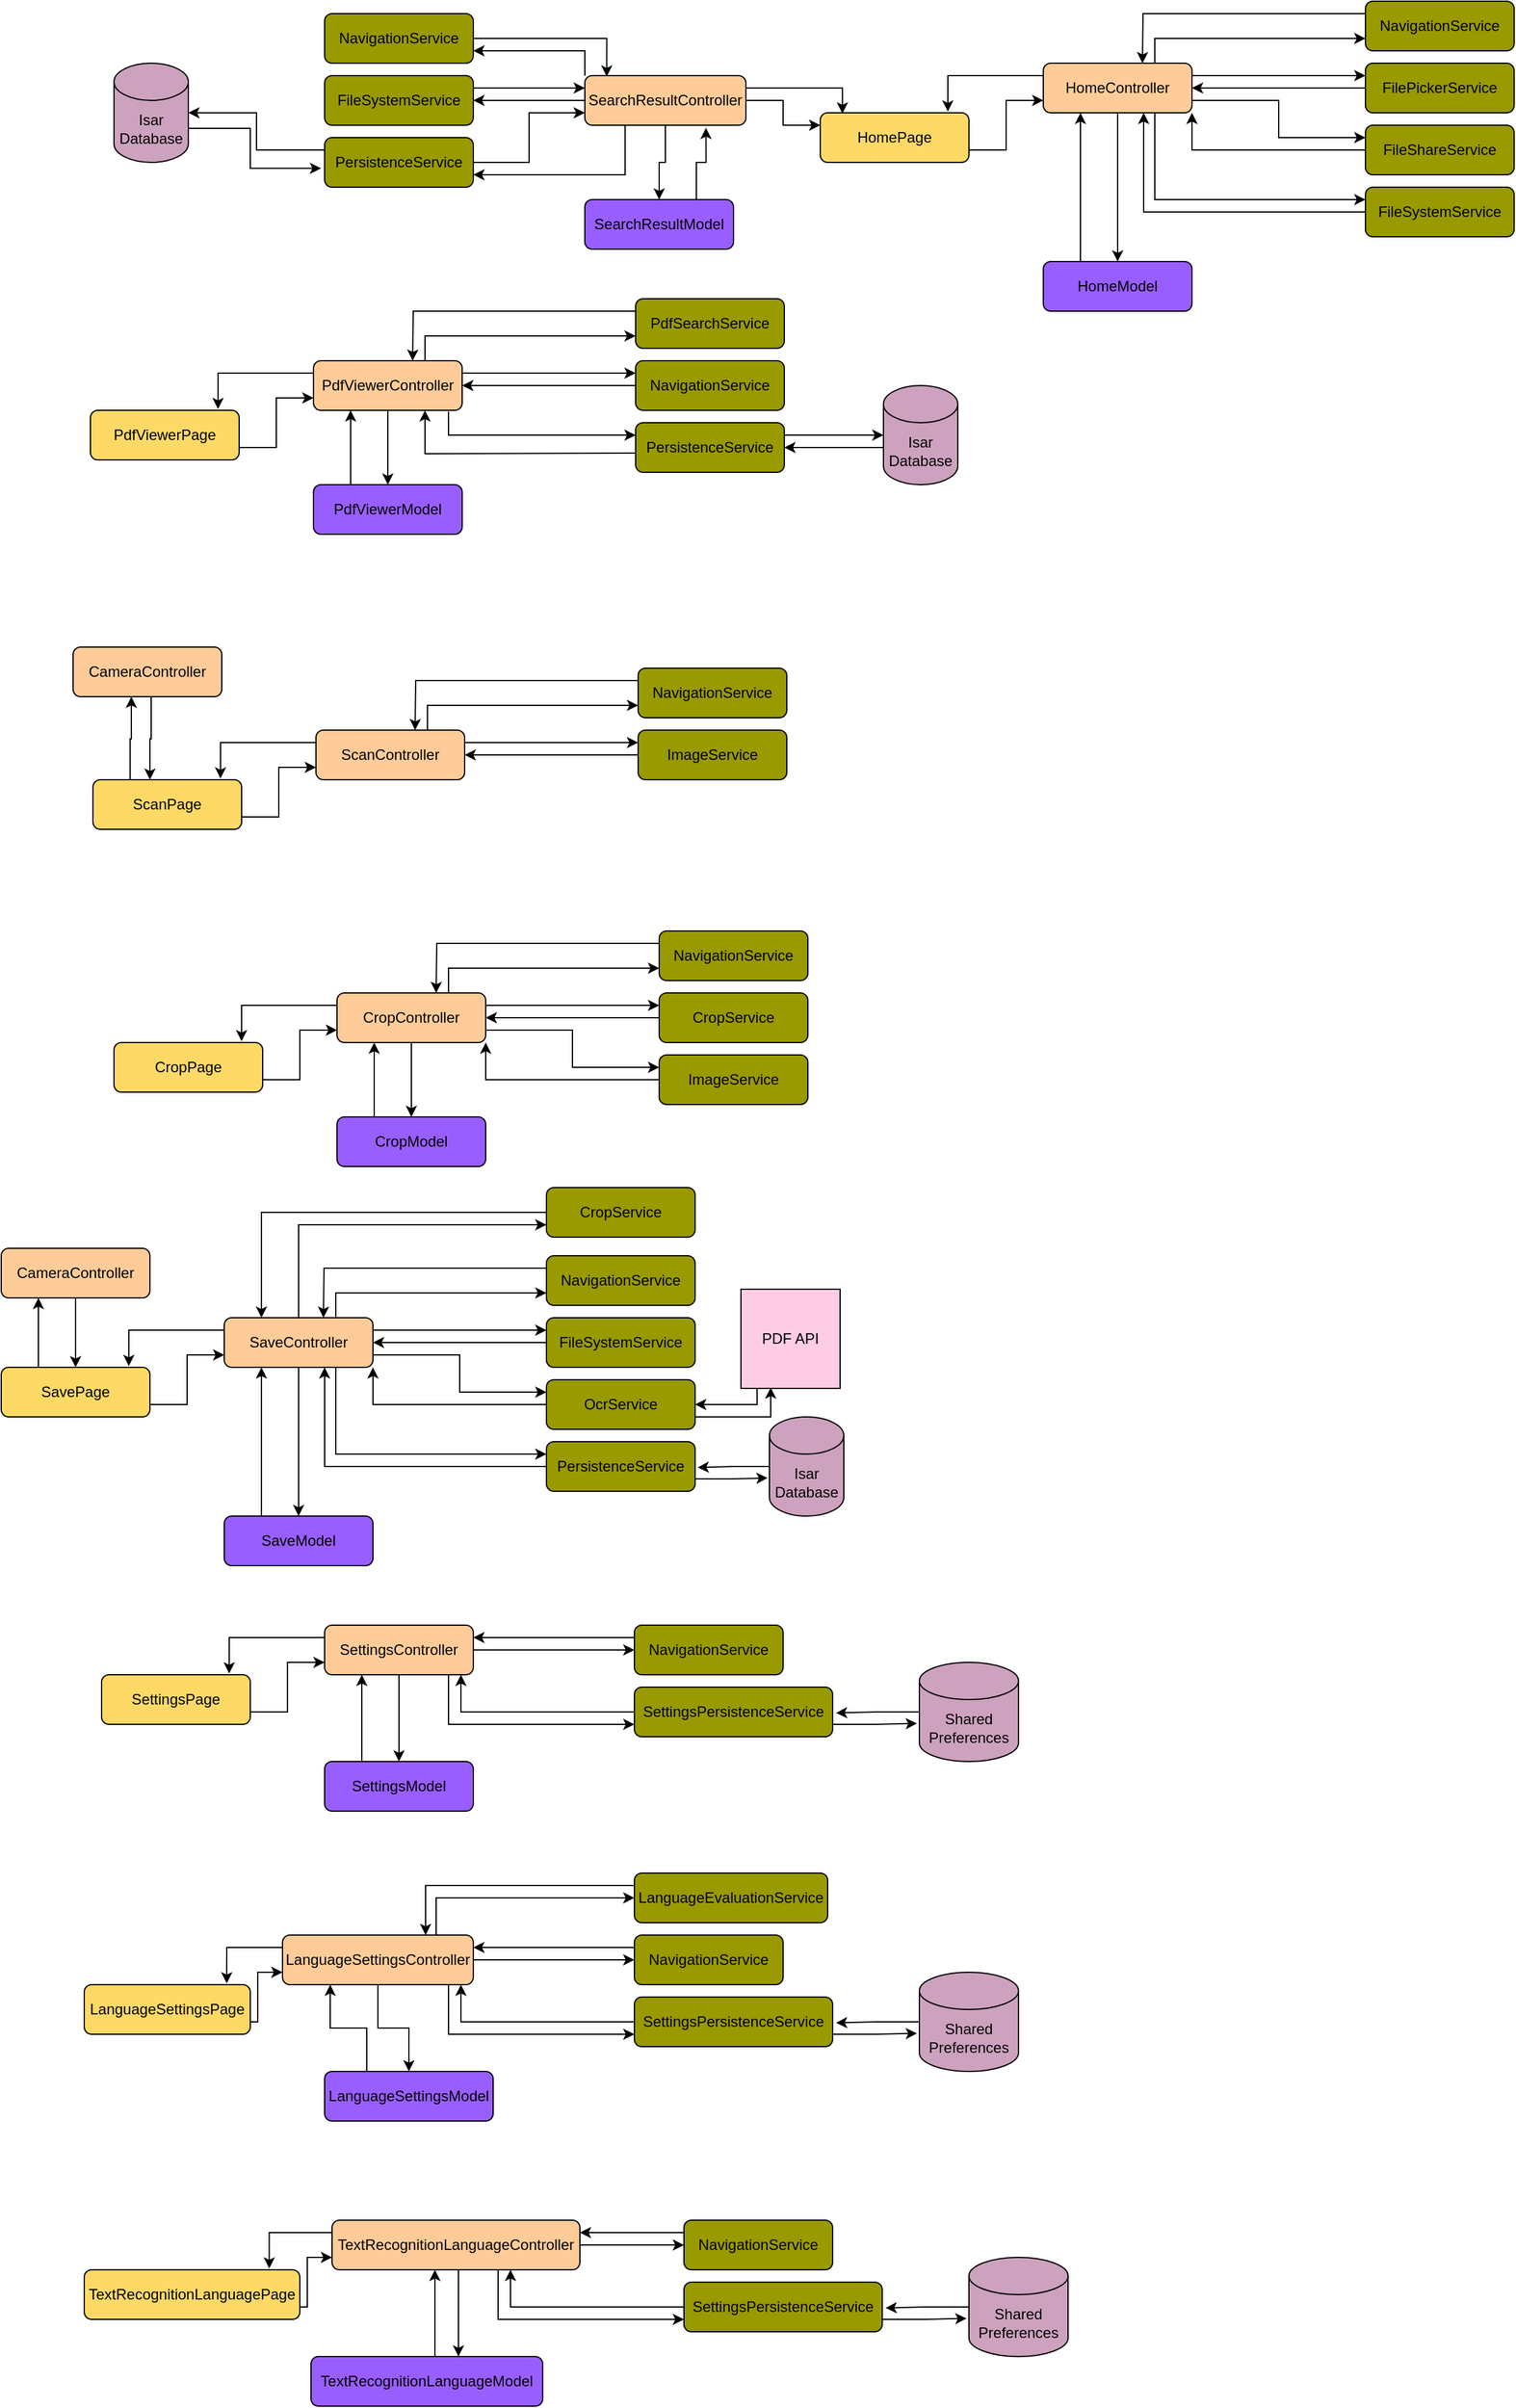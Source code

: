 <mxfile version="20.3.0" type="device"><diagram id="C5RBs43oDa-KdzZeNtuy" name="Page-1"><mxGraphModel dx="3724" dy="1730" grid="0" gridSize="10" guides="1" tooltips="1" connect="1" arrows="1" fold="1" page="0" pageScale="1" pageWidth="827" pageHeight="1169" math="0" shadow="0"><root><mxCell id="WIyWlLk6GJQsqaUBKTNV-0"/><mxCell id="WIyWlLk6GJQsqaUBKTNV-1" parent="WIyWlLk6GJQsqaUBKTNV-0"/><mxCell id="Mbh2bkZ6_M_jX5LTWRSr-9" style="edgeStyle=orthogonalEdgeStyle;rounded=0;orthogonalLoop=1;jettySize=auto;html=1;exitX=1;exitY=0.75;exitDx=0;exitDy=0;entryX=0;entryY=0.75;entryDx=0;entryDy=0;" edge="1" parent="WIyWlLk6GJQsqaUBKTNV-1" source="WIyWlLk6GJQsqaUBKTNV-3" target="Mbh2bkZ6_M_jX5LTWRSr-2"><mxGeometry relative="1" as="geometry"/></mxCell><mxCell id="WIyWlLk6GJQsqaUBKTNV-3" value="HomePage" style="rounded=1;whiteSpace=wrap;html=1;fontSize=12;glass=0;strokeWidth=1;shadow=0;fillColor=#FFD966;" parent="WIyWlLk6GJQsqaUBKTNV-1" vertex="1"><mxGeometry x="620" y="110" width="120" height="40" as="geometry"/></mxCell><mxCell id="Mbh2bkZ6_M_jX5LTWRSr-8" style="edgeStyle=orthogonalEdgeStyle;rounded=0;orthogonalLoop=1;jettySize=auto;html=1;exitX=0.25;exitY=0;exitDx=0;exitDy=0;entryX=0.25;entryY=1;entryDx=0;entryDy=0;" edge="1" parent="WIyWlLk6GJQsqaUBKTNV-1" source="Mbh2bkZ6_M_jX5LTWRSr-1" target="Mbh2bkZ6_M_jX5LTWRSr-2"><mxGeometry relative="1" as="geometry"/></mxCell><mxCell id="Mbh2bkZ6_M_jX5LTWRSr-1" value="HomeModel" style="rounded=1;whiteSpace=wrap;html=1;fontSize=12;glass=0;strokeWidth=1;shadow=0;fillColor=#995EFF;" vertex="1" parent="WIyWlLk6GJQsqaUBKTNV-1"><mxGeometry x="800" y="230" width="120" height="40" as="geometry"/></mxCell><mxCell id="Mbh2bkZ6_M_jX5LTWRSr-7" style="edgeStyle=orthogonalEdgeStyle;rounded=0;orthogonalLoop=1;jettySize=auto;html=1;exitX=0.5;exitY=1;exitDx=0;exitDy=0;entryX=0.5;entryY=0;entryDx=0;entryDy=0;" edge="1" parent="WIyWlLk6GJQsqaUBKTNV-1" source="Mbh2bkZ6_M_jX5LTWRSr-2" target="Mbh2bkZ6_M_jX5LTWRSr-1"><mxGeometry relative="1" as="geometry"/></mxCell><mxCell id="Mbh2bkZ6_M_jX5LTWRSr-11" style="edgeStyle=orthogonalEdgeStyle;rounded=0;orthogonalLoop=1;jettySize=auto;html=1;exitX=0;exitY=0.25;exitDx=0;exitDy=0;entryX=0.858;entryY=-0.025;entryDx=0;entryDy=0;entryPerimeter=0;" edge="1" parent="WIyWlLk6GJQsqaUBKTNV-1" source="Mbh2bkZ6_M_jX5LTWRSr-2" target="WIyWlLk6GJQsqaUBKTNV-3"><mxGeometry relative="1" as="geometry"/></mxCell><mxCell id="Mbh2bkZ6_M_jX5LTWRSr-12" style="edgeStyle=orthogonalEdgeStyle;rounded=0;orthogonalLoop=1;jettySize=auto;html=1;exitX=1;exitY=0.25;exitDx=0;exitDy=0;entryX=0;entryY=0.25;entryDx=0;entryDy=0;" edge="1" parent="WIyWlLk6GJQsqaUBKTNV-1" source="Mbh2bkZ6_M_jX5LTWRSr-2" target="Mbh2bkZ6_M_jX5LTWRSr-3"><mxGeometry relative="1" as="geometry"/></mxCell><mxCell id="Mbh2bkZ6_M_jX5LTWRSr-14" style="edgeStyle=orthogonalEdgeStyle;rounded=0;orthogonalLoop=1;jettySize=auto;html=1;exitX=1;exitY=0.75;exitDx=0;exitDy=0;entryX=0;entryY=0.25;entryDx=0;entryDy=0;" edge="1" parent="WIyWlLk6GJQsqaUBKTNV-1" source="Mbh2bkZ6_M_jX5LTWRSr-2" target="Mbh2bkZ6_M_jX5LTWRSr-5"><mxGeometry relative="1" as="geometry"><Array as="points"><mxPoint x="990" y="100"/><mxPoint x="990" y="130"/></Array></mxGeometry></mxCell><mxCell id="Mbh2bkZ6_M_jX5LTWRSr-16" style="edgeStyle=orthogonalEdgeStyle;rounded=0;orthogonalLoop=1;jettySize=auto;html=1;exitX=0.75;exitY=1;exitDx=0;exitDy=0;entryX=0;entryY=0.25;entryDx=0;entryDy=0;" edge="1" parent="WIyWlLk6GJQsqaUBKTNV-1" source="Mbh2bkZ6_M_jX5LTWRSr-2" target="Mbh2bkZ6_M_jX5LTWRSr-6"><mxGeometry relative="1" as="geometry"><Array as="points"><mxPoint x="890" y="180"/></Array></mxGeometry></mxCell><mxCell id="Mbh2bkZ6_M_jX5LTWRSr-35" style="edgeStyle=orthogonalEdgeStyle;rounded=0;orthogonalLoop=1;jettySize=auto;html=1;exitX=0.75;exitY=0;exitDx=0;exitDy=0;entryX=0;entryY=0.75;entryDx=0;entryDy=0;" edge="1" parent="WIyWlLk6GJQsqaUBKTNV-1" source="Mbh2bkZ6_M_jX5LTWRSr-2" target="Mbh2bkZ6_M_jX5LTWRSr-34"><mxGeometry relative="1" as="geometry"/></mxCell><mxCell id="Mbh2bkZ6_M_jX5LTWRSr-2" value="HomeController" style="rounded=1;whiteSpace=wrap;html=1;fontSize=12;glass=0;strokeWidth=1;shadow=0;fillColor=#FFCC99;" vertex="1" parent="WIyWlLk6GJQsqaUBKTNV-1"><mxGeometry x="800" y="70" width="120" height="40" as="geometry"/></mxCell><mxCell id="Mbh2bkZ6_M_jX5LTWRSr-13" style="edgeStyle=orthogonalEdgeStyle;rounded=0;orthogonalLoop=1;jettySize=auto;html=1;exitX=0;exitY=0.5;exitDx=0;exitDy=0;entryX=1;entryY=0.5;entryDx=0;entryDy=0;" edge="1" parent="WIyWlLk6GJQsqaUBKTNV-1" source="Mbh2bkZ6_M_jX5LTWRSr-3" target="Mbh2bkZ6_M_jX5LTWRSr-2"><mxGeometry relative="1" as="geometry"/></mxCell><mxCell id="Mbh2bkZ6_M_jX5LTWRSr-3" value="FilePickerService" style="rounded=1;whiteSpace=wrap;html=1;fontSize=12;glass=0;strokeWidth=1;shadow=0;fillColor=#999900;" vertex="1" parent="WIyWlLk6GJQsqaUBKTNV-1"><mxGeometry x="1060" y="70" width="120" height="40" as="geometry"/></mxCell><mxCell id="Mbh2bkZ6_M_jX5LTWRSr-15" style="edgeStyle=orthogonalEdgeStyle;rounded=0;orthogonalLoop=1;jettySize=auto;html=1;exitX=0;exitY=0.5;exitDx=0;exitDy=0;entryX=1;entryY=1;entryDx=0;entryDy=0;" edge="1" parent="WIyWlLk6GJQsqaUBKTNV-1" source="Mbh2bkZ6_M_jX5LTWRSr-5" target="Mbh2bkZ6_M_jX5LTWRSr-2"><mxGeometry relative="1" as="geometry"/></mxCell><mxCell id="Mbh2bkZ6_M_jX5LTWRSr-5" value="FileShareService" style="rounded=1;whiteSpace=wrap;html=1;fontSize=12;glass=0;strokeWidth=1;shadow=0;fillColor=#999900;" vertex="1" parent="WIyWlLk6GJQsqaUBKTNV-1"><mxGeometry x="1060" y="120" width="120" height="40" as="geometry"/></mxCell><mxCell id="Mbh2bkZ6_M_jX5LTWRSr-17" style="edgeStyle=orthogonalEdgeStyle;rounded=0;orthogonalLoop=1;jettySize=auto;html=1;exitX=0;exitY=0.5;exitDx=0;exitDy=0;entryX=0.675;entryY=1;entryDx=0;entryDy=0;entryPerimeter=0;" edge="1" parent="WIyWlLk6GJQsqaUBKTNV-1" source="Mbh2bkZ6_M_jX5LTWRSr-6" target="Mbh2bkZ6_M_jX5LTWRSr-2"><mxGeometry relative="1" as="geometry"/></mxCell><mxCell id="Mbh2bkZ6_M_jX5LTWRSr-6" value="FileSystemService" style="rounded=1;whiteSpace=wrap;html=1;fontSize=12;glass=0;strokeWidth=1;shadow=0;fillColor=#999900;" vertex="1" parent="WIyWlLk6GJQsqaUBKTNV-1"><mxGeometry x="1060" y="170" width="120" height="40" as="geometry"/></mxCell><mxCell id="Mbh2bkZ6_M_jX5LTWRSr-36" style="edgeStyle=orthogonalEdgeStyle;rounded=0;orthogonalLoop=1;jettySize=auto;html=1;exitX=0;exitY=0.25;exitDx=0;exitDy=0;" edge="1" parent="WIyWlLk6GJQsqaUBKTNV-1" source="Mbh2bkZ6_M_jX5LTWRSr-34"><mxGeometry relative="1" as="geometry"><mxPoint x="880" y="70" as="targetPoint"/></mxGeometry></mxCell><mxCell id="Mbh2bkZ6_M_jX5LTWRSr-34" value="NavigationService" style="rounded=1;whiteSpace=wrap;html=1;fontSize=12;glass=0;strokeWidth=1;shadow=0;fillColor=#999900;" vertex="1" parent="WIyWlLk6GJQsqaUBKTNV-1"><mxGeometry x="1060" y="20" width="120" height="40" as="geometry"/></mxCell><mxCell id="Mbh2bkZ6_M_jX5LTWRSr-37" style="edgeStyle=orthogonalEdgeStyle;rounded=0;orthogonalLoop=1;jettySize=auto;html=1;exitX=1;exitY=0.75;exitDx=0;exitDy=0;entryX=0;entryY=0.75;entryDx=0;entryDy=0;" edge="1" parent="WIyWlLk6GJQsqaUBKTNV-1" source="Mbh2bkZ6_M_jX5LTWRSr-38" target="Mbh2bkZ6_M_jX5LTWRSr-47"><mxGeometry relative="1" as="geometry"/></mxCell><mxCell id="Mbh2bkZ6_M_jX5LTWRSr-38" value="PdfViewerPage" style="rounded=1;whiteSpace=wrap;html=1;fontSize=12;glass=0;strokeWidth=1;shadow=0;fillColor=#FFD966;" vertex="1" parent="WIyWlLk6GJQsqaUBKTNV-1"><mxGeometry x="31" y="350" width="120" height="40" as="geometry"/></mxCell><mxCell id="Mbh2bkZ6_M_jX5LTWRSr-39" style="edgeStyle=orthogonalEdgeStyle;rounded=0;orthogonalLoop=1;jettySize=auto;html=1;exitX=0.25;exitY=0;exitDx=0;exitDy=0;entryX=0.25;entryY=1;entryDx=0;entryDy=0;" edge="1" parent="WIyWlLk6GJQsqaUBKTNV-1" source="Mbh2bkZ6_M_jX5LTWRSr-40" target="Mbh2bkZ6_M_jX5LTWRSr-47"><mxGeometry relative="1" as="geometry"/></mxCell><mxCell id="Mbh2bkZ6_M_jX5LTWRSr-40" value="PdfViewerModel" style="rounded=1;whiteSpace=wrap;html=1;fontSize=12;glass=0;strokeWidth=1;shadow=0;fillColor=#995EFF;" vertex="1" parent="WIyWlLk6GJQsqaUBKTNV-1"><mxGeometry x="211" y="410" width="120" height="40" as="geometry"/></mxCell><mxCell id="Mbh2bkZ6_M_jX5LTWRSr-41" style="edgeStyle=orthogonalEdgeStyle;rounded=0;orthogonalLoop=1;jettySize=auto;html=1;exitX=0.5;exitY=1;exitDx=0;exitDy=0;entryX=0.5;entryY=0;entryDx=0;entryDy=0;" edge="1" parent="WIyWlLk6GJQsqaUBKTNV-1" source="Mbh2bkZ6_M_jX5LTWRSr-47" target="Mbh2bkZ6_M_jX5LTWRSr-40"><mxGeometry relative="1" as="geometry"/></mxCell><mxCell id="Mbh2bkZ6_M_jX5LTWRSr-42" style="edgeStyle=orthogonalEdgeStyle;rounded=0;orthogonalLoop=1;jettySize=auto;html=1;exitX=0;exitY=0.25;exitDx=0;exitDy=0;entryX=0.858;entryY=-0.025;entryDx=0;entryDy=0;entryPerimeter=0;" edge="1" parent="WIyWlLk6GJQsqaUBKTNV-1" source="Mbh2bkZ6_M_jX5LTWRSr-47" target="Mbh2bkZ6_M_jX5LTWRSr-38"><mxGeometry relative="1" as="geometry"/></mxCell><mxCell id="Mbh2bkZ6_M_jX5LTWRSr-43" style="edgeStyle=orthogonalEdgeStyle;rounded=0;orthogonalLoop=1;jettySize=auto;html=1;exitX=1;exitY=0.25;exitDx=0;exitDy=0;entryX=0;entryY=0.25;entryDx=0;entryDy=0;" edge="1" parent="WIyWlLk6GJQsqaUBKTNV-1" source="Mbh2bkZ6_M_jX5LTWRSr-47" target="Mbh2bkZ6_M_jX5LTWRSr-49"><mxGeometry relative="1" as="geometry"/></mxCell><mxCell id="Mbh2bkZ6_M_jX5LTWRSr-46" style="edgeStyle=orthogonalEdgeStyle;rounded=0;orthogonalLoop=1;jettySize=auto;html=1;exitX=0.75;exitY=0;exitDx=0;exitDy=0;entryX=0;entryY=0.75;entryDx=0;entryDy=0;" edge="1" parent="WIyWlLk6GJQsqaUBKTNV-1" source="Mbh2bkZ6_M_jX5LTWRSr-47" target="Mbh2bkZ6_M_jX5LTWRSr-55"><mxGeometry relative="1" as="geometry"/></mxCell><mxCell id="Mbh2bkZ6_M_jX5LTWRSr-47" value="PdfViewerController" style="rounded=1;whiteSpace=wrap;html=1;fontSize=12;glass=0;strokeWidth=1;shadow=0;fillColor=#FFCC99;" vertex="1" parent="WIyWlLk6GJQsqaUBKTNV-1"><mxGeometry x="211" y="310" width="120" height="40" as="geometry"/></mxCell><mxCell id="Mbh2bkZ6_M_jX5LTWRSr-48" style="edgeStyle=orthogonalEdgeStyle;rounded=0;orthogonalLoop=1;jettySize=auto;html=1;exitX=0;exitY=0.5;exitDx=0;exitDy=0;entryX=1;entryY=0.5;entryDx=0;entryDy=0;" edge="1" parent="WIyWlLk6GJQsqaUBKTNV-1" source="Mbh2bkZ6_M_jX5LTWRSr-49" target="Mbh2bkZ6_M_jX5LTWRSr-47"><mxGeometry relative="1" as="geometry"/></mxCell><mxCell id="Mbh2bkZ6_M_jX5LTWRSr-49" value="NavigationService" style="rounded=1;whiteSpace=wrap;html=1;fontSize=12;glass=0;strokeWidth=1;shadow=0;fillColor=#999900;" vertex="1" parent="WIyWlLk6GJQsqaUBKTNV-1"><mxGeometry x="471" y="310" width="120" height="40" as="geometry"/></mxCell><mxCell id="Mbh2bkZ6_M_jX5LTWRSr-54" style="edgeStyle=orthogonalEdgeStyle;rounded=0;orthogonalLoop=1;jettySize=auto;html=1;exitX=0;exitY=0.25;exitDx=0;exitDy=0;" edge="1" parent="WIyWlLk6GJQsqaUBKTNV-1" source="Mbh2bkZ6_M_jX5LTWRSr-55"><mxGeometry relative="1" as="geometry"><mxPoint x="291" y="310" as="targetPoint"/></mxGeometry></mxCell><mxCell id="Mbh2bkZ6_M_jX5LTWRSr-55" value="PdfSearchService" style="rounded=1;whiteSpace=wrap;html=1;fontSize=12;glass=0;strokeWidth=1;shadow=0;fillColor=#999900;" vertex="1" parent="WIyWlLk6GJQsqaUBKTNV-1"><mxGeometry x="471" y="260" width="120" height="40" as="geometry"/></mxCell><mxCell id="Mbh2bkZ6_M_jX5LTWRSr-56" style="edgeStyle=orthogonalEdgeStyle;rounded=0;orthogonalLoop=1;jettySize=auto;html=1;exitX=1;exitY=0.75;exitDx=0;exitDy=0;entryX=0;entryY=0.75;entryDx=0;entryDy=0;" edge="1" parent="WIyWlLk6GJQsqaUBKTNV-1" source="Mbh2bkZ6_M_jX5LTWRSr-57" target="Mbh2bkZ6_M_jX5LTWRSr-66"><mxGeometry relative="1" as="geometry"/></mxCell><mxCell id="Mbh2bkZ6_M_jX5LTWRSr-208" style="edgeStyle=orthogonalEdgeStyle;rounded=0;orthogonalLoop=1;jettySize=auto;html=1;exitX=0.25;exitY=0;exitDx=0;exitDy=0;" edge="1" parent="WIyWlLk6GJQsqaUBKTNV-1" source="Mbh2bkZ6_M_jX5LTWRSr-57" target="Mbh2bkZ6_M_jX5LTWRSr-207"><mxGeometry relative="1" as="geometry"><Array as="points"><mxPoint x="63" y="615"/><mxPoint x="64" y="615"/></Array></mxGeometry></mxCell><mxCell id="Mbh2bkZ6_M_jX5LTWRSr-57" value="ScanPage" style="rounded=1;whiteSpace=wrap;html=1;fontSize=12;glass=0;strokeWidth=1;shadow=0;fillColor=#FFD966;" vertex="1" parent="WIyWlLk6GJQsqaUBKTNV-1"><mxGeometry x="33" y="648" width="120" height="40" as="geometry"/></mxCell><mxCell id="Mbh2bkZ6_M_jX5LTWRSr-61" style="edgeStyle=orthogonalEdgeStyle;rounded=0;orthogonalLoop=1;jettySize=auto;html=1;exitX=0;exitY=0.25;exitDx=0;exitDy=0;entryX=0.858;entryY=-0.025;entryDx=0;entryDy=0;entryPerimeter=0;" edge="1" parent="WIyWlLk6GJQsqaUBKTNV-1" source="Mbh2bkZ6_M_jX5LTWRSr-66" target="Mbh2bkZ6_M_jX5LTWRSr-57"><mxGeometry relative="1" as="geometry"/></mxCell><mxCell id="Mbh2bkZ6_M_jX5LTWRSr-62" style="edgeStyle=orthogonalEdgeStyle;rounded=0;orthogonalLoop=1;jettySize=auto;html=1;exitX=1;exitY=0.25;exitDx=0;exitDy=0;entryX=0;entryY=0.25;entryDx=0;entryDy=0;" edge="1" parent="WIyWlLk6GJQsqaUBKTNV-1" source="Mbh2bkZ6_M_jX5LTWRSr-66" target="Mbh2bkZ6_M_jX5LTWRSr-68"><mxGeometry relative="1" as="geometry"/></mxCell><mxCell id="Mbh2bkZ6_M_jX5LTWRSr-65" style="edgeStyle=orthogonalEdgeStyle;rounded=0;orthogonalLoop=1;jettySize=auto;html=1;exitX=0.75;exitY=0;exitDx=0;exitDy=0;entryX=0;entryY=0.75;entryDx=0;entryDy=0;" edge="1" parent="WIyWlLk6GJQsqaUBKTNV-1" source="Mbh2bkZ6_M_jX5LTWRSr-66" target="Mbh2bkZ6_M_jX5LTWRSr-74"><mxGeometry relative="1" as="geometry"/></mxCell><mxCell id="Mbh2bkZ6_M_jX5LTWRSr-66" value="ScanController" style="rounded=1;whiteSpace=wrap;html=1;fontSize=12;glass=0;strokeWidth=1;shadow=0;fillColor=#FFCC99;" vertex="1" parent="WIyWlLk6GJQsqaUBKTNV-1"><mxGeometry x="213" y="608" width="120" height="40" as="geometry"/></mxCell><mxCell id="Mbh2bkZ6_M_jX5LTWRSr-67" style="edgeStyle=orthogonalEdgeStyle;rounded=0;orthogonalLoop=1;jettySize=auto;html=1;exitX=0;exitY=0.5;exitDx=0;exitDy=0;entryX=1;entryY=0.5;entryDx=0;entryDy=0;" edge="1" parent="WIyWlLk6GJQsqaUBKTNV-1" source="Mbh2bkZ6_M_jX5LTWRSr-68" target="Mbh2bkZ6_M_jX5LTWRSr-66"><mxGeometry relative="1" as="geometry"/></mxCell><mxCell id="Mbh2bkZ6_M_jX5LTWRSr-68" value="ImageService" style="rounded=1;whiteSpace=wrap;html=1;fontSize=12;glass=0;strokeWidth=1;shadow=0;fillColor=#999900;" vertex="1" parent="WIyWlLk6GJQsqaUBKTNV-1"><mxGeometry x="473" y="608" width="120" height="40" as="geometry"/></mxCell><mxCell id="Mbh2bkZ6_M_jX5LTWRSr-73" style="edgeStyle=orthogonalEdgeStyle;rounded=0;orthogonalLoop=1;jettySize=auto;html=1;exitX=0;exitY=0.25;exitDx=0;exitDy=0;" edge="1" parent="WIyWlLk6GJQsqaUBKTNV-1" source="Mbh2bkZ6_M_jX5LTWRSr-74"><mxGeometry relative="1" as="geometry"><mxPoint x="293" y="608" as="targetPoint"/></mxGeometry></mxCell><mxCell id="Mbh2bkZ6_M_jX5LTWRSr-74" value="NavigationService" style="rounded=1;whiteSpace=wrap;html=1;fontSize=12;glass=0;strokeWidth=1;shadow=0;fillColor=#999900;" vertex="1" parent="WIyWlLk6GJQsqaUBKTNV-1"><mxGeometry x="473" y="558" width="120" height="40" as="geometry"/></mxCell><mxCell id="Mbh2bkZ6_M_jX5LTWRSr-75" style="edgeStyle=orthogonalEdgeStyle;rounded=0;orthogonalLoop=1;jettySize=auto;html=1;exitX=1;exitY=0.75;exitDx=0;exitDy=0;entryX=0;entryY=0.75;entryDx=0;entryDy=0;" edge="1" parent="WIyWlLk6GJQsqaUBKTNV-1" source="Mbh2bkZ6_M_jX5LTWRSr-76" target="Mbh2bkZ6_M_jX5LTWRSr-85"><mxGeometry relative="1" as="geometry"/></mxCell><mxCell id="Mbh2bkZ6_M_jX5LTWRSr-76" value="CropPage" style="rounded=1;whiteSpace=wrap;html=1;fontSize=12;glass=0;strokeWidth=1;shadow=0;fillColor=#FFD966;" vertex="1" parent="WIyWlLk6GJQsqaUBKTNV-1"><mxGeometry x="50" y="860" width="120" height="40" as="geometry"/></mxCell><mxCell id="Mbh2bkZ6_M_jX5LTWRSr-77" style="edgeStyle=orthogonalEdgeStyle;rounded=0;orthogonalLoop=1;jettySize=auto;html=1;exitX=0.25;exitY=0;exitDx=0;exitDy=0;entryX=0.25;entryY=1;entryDx=0;entryDy=0;" edge="1" parent="WIyWlLk6GJQsqaUBKTNV-1" source="Mbh2bkZ6_M_jX5LTWRSr-78" target="Mbh2bkZ6_M_jX5LTWRSr-85"><mxGeometry relative="1" as="geometry"/></mxCell><mxCell id="Mbh2bkZ6_M_jX5LTWRSr-78" value="CropModel" style="rounded=1;whiteSpace=wrap;html=1;fontSize=12;glass=0;strokeWidth=1;shadow=0;fillColor=#995EFF;" vertex="1" parent="WIyWlLk6GJQsqaUBKTNV-1"><mxGeometry x="230" y="920" width="120" height="40" as="geometry"/></mxCell><mxCell id="Mbh2bkZ6_M_jX5LTWRSr-79" style="edgeStyle=orthogonalEdgeStyle;rounded=0;orthogonalLoop=1;jettySize=auto;html=1;exitX=0.5;exitY=1;exitDx=0;exitDy=0;entryX=0.5;entryY=0;entryDx=0;entryDy=0;" edge="1" parent="WIyWlLk6GJQsqaUBKTNV-1" source="Mbh2bkZ6_M_jX5LTWRSr-85" target="Mbh2bkZ6_M_jX5LTWRSr-78"><mxGeometry relative="1" as="geometry"/></mxCell><mxCell id="Mbh2bkZ6_M_jX5LTWRSr-80" style="edgeStyle=orthogonalEdgeStyle;rounded=0;orthogonalLoop=1;jettySize=auto;html=1;exitX=0;exitY=0.25;exitDx=0;exitDy=0;entryX=0.858;entryY=-0.025;entryDx=0;entryDy=0;entryPerimeter=0;" edge="1" parent="WIyWlLk6GJQsqaUBKTNV-1" source="Mbh2bkZ6_M_jX5LTWRSr-85" target="Mbh2bkZ6_M_jX5LTWRSr-76"><mxGeometry relative="1" as="geometry"/></mxCell><mxCell id="Mbh2bkZ6_M_jX5LTWRSr-81" style="edgeStyle=orthogonalEdgeStyle;rounded=0;orthogonalLoop=1;jettySize=auto;html=1;exitX=1;exitY=0.25;exitDx=0;exitDy=0;entryX=0;entryY=0.25;entryDx=0;entryDy=0;" edge="1" parent="WIyWlLk6GJQsqaUBKTNV-1" source="Mbh2bkZ6_M_jX5LTWRSr-85" target="Mbh2bkZ6_M_jX5LTWRSr-87"><mxGeometry relative="1" as="geometry"/></mxCell><mxCell id="Mbh2bkZ6_M_jX5LTWRSr-82" style="edgeStyle=orthogonalEdgeStyle;rounded=0;orthogonalLoop=1;jettySize=auto;html=1;exitX=1;exitY=0.75;exitDx=0;exitDy=0;entryX=0;entryY=0.25;entryDx=0;entryDy=0;" edge="1" parent="WIyWlLk6GJQsqaUBKTNV-1" source="Mbh2bkZ6_M_jX5LTWRSr-85" target="Mbh2bkZ6_M_jX5LTWRSr-89"><mxGeometry relative="1" as="geometry"><Array as="points"><mxPoint x="420" y="850"/><mxPoint x="420" y="880"/></Array></mxGeometry></mxCell><mxCell id="Mbh2bkZ6_M_jX5LTWRSr-84" style="edgeStyle=orthogonalEdgeStyle;rounded=0;orthogonalLoop=1;jettySize=auto;html=1;exitX=0.75;exitY=0;exitDx=0;exitDy=0;entryX=0;entryY=0.75;entryDx=0;entryDy=0;" edge="1" parent="WIyWlLk6GJQsqaUBKTNV-1" source="Mbh2bkZ6_M_jX5LTWRSr-85" target="Mbh2bkZ6_M_jX5LTWRSr-93"><mxGeometry relative="1" as="geometry"/></mxCell><mxCell id="Mbh2bkZ6_M_jX5LTWRSr-85" value="CropController" style="rounded=1;whiteSpace=wrap;html=1;fontSize=12;glass=0;strokeWidth=1;shadow=0;fillColor=#FFCC99;" vertex="1" parent="WIyWlLk6GJQsqaUBKTNV-1"><mxGeometry x="230" y="820" width="120" height="40" as="geometry"/></mxCell><mxCell id="Mbh2bkZ6_M_jX5LTWRSr-86" style="edgeStyle=orthogonalEdgeStyle;rounded=0;orthogonalLoop=1;jettySize=auto;html=1;exitX=0;exitY=0.5;exitDx=0;exitDy=0;entryX=1;entryY=0.5;entryDx=0;entryDy=0;" edge="1" parent="WIyWlLk6GJQsqaUBKTNV-1" source="Mbh2bkZ6_M_jX5LTWRSr-87" target="Mbh2bkZ6_M_jX5LTWRSr-85"><mxGeometry relative="1" as="geometry"/></mxCell><mxCell id="Mbh2bkZ6_M_jX5LTWRSr-87" value="CropService" style="rounded=1;whiteSpace=wrap;html=1;fontSize=12;glass=0;strokeWidth=1;shadow=0;fillColor=#999900;" vertex="1" parent="WIyWlLk6GJQsqaUBKTNV-1"><mxGeometry x="490" y="820" width="120" height="40" as="geometry"/></mxCell><mxCell id="Mbh2bkZ6_M_jX5LTWRSr-88" style="edgeStyle=orthogonalEdgeStyle;rounded=0;orthogonalLoop=1;jettySize=auto;html=1;exitX=0;exitY=0.5;exitDx=0;exitDy=0;entryX=1;entryY=1;entryDx=0;entryDy=0;" edge="1" parent="WIyWlLk6GJQsqaUBKTNV-1" source="Mbh2bkZ6_M_jX5LTWRSr-89" target="Mbh2bkZ6_M_jX5LTWRSr-85"><mxGeometry relative="1" as="geometry"/></mxCell><mxCell id="Mbh2bkZ6_M_jX5LTWRSr-89" value="ImageService" style="rounded=1;whiteSpace=wrap;html=1;fontSize=12;glass=0;strokeWidth=1;shadow=0;fillColor=#999900;" vertex="1" parent="WIyWlLk6GJQsqaUBKTNV-1"><mxGeometry x="490" y="870" width="120" height="40" as="geometry"/></mxCell><mxCell id="Mbh2bkZ6_M_jX5LTWRSr-92" style="edgeStyle=orthogonalEdgeStyle;rounded=0;orthogonalLoop=1;jettySize=auto;html=1;exitX=0;exitY=0.25;exitDx=0;exitDy=0;" edge="1" parent="WIyWlLk6GJQsqaUBKTNV-1" source="Mbh2bkZ6_M_jX5LTWRSr-93"><mxGeometry relative="1" as="geometry"><mxPoint x="310" y="820" as="targetPoint"/></mxGeometry></mxCell><mxCell id="Mbh2bkZ6_M_jX5LTWRSr-93" value="NavigationService" style="rounded=1;whiteSpace=wrap;html=1;fontSize=12;glass=0;strokeWidth=1;shadow=0;fillColor=#999900;" vertex="1" parent="WIyWlLk6GJQsqaUBKTNV-1"><mxGeometry x="490" y="770" width="120" height="40" as="geometry"/></mxCell><mxCell id="Mbh2bkZ6_M_jX5LTWRSr-94" style="edgeStyle=orthogonalEdgeStyle;rounded=0;orthogonalLoop=1;jettySize=auto;html=1;exitX=1;exitY=0.75;exitDx=0;exitDy=0;entryX=0;entryY=0.75;entryDx=0;entryDy=0;" edge="1" parent="WIyWlLk6GJQsqaUBKTNV-1" source="Mbh2bkZ6_M_jX5LTWRSr-95" target="Mbh2bkZ6_M_jX5LTWRSr-104"><mxGeometry relative="1" as="geometry"/></mxCell><mxCell id="Mbh2bkZ6_M_jX5LTWRSr-211" style="edgeStyle=orthogonalEdgeStyle;rounded=0;orthogonalLoop=1;jettySize=auto;html=1;exitX=0.25;exitY=0;exitDx=0;exitDy=0;entryX=0.25;entryY=1;entryDx=0;entryDy=0;" edge="1" parent="WIyWlLk6GJQsqaUBKTNV-1" source="Mbh2bkZ6_M_jX5LTWRSr-95" target="Mbh2bkZ6_M_jX5LTWRSr-210"><mxGeometry relative="1" as="geometry"/></mxCell><mxCell id="Mbh2bkZ6_M_jX5LTWRSr-95" value="SavePage" style="rounded=1;whiteSpace=wrap;html=1;fontSize=12;glass=0;strokeWidth=1;shadow=0;fillColor=#FFD966;" vertex="1" parent="WIyWlLk6GJQsqaUBKTNV-1"><mxGeometry x="-41" y="1122" width="120" height="40" as="geometry"/></mxCell><mxCell id="Mbh2bkZ6_M_jX5LTWRSr-96" style="edgeStyle=orthogonalEdgeStyle;rounded=0;orthogonalLoop=1;jettySize=auto;html=1;exitX=0.25;exitY=0;exitDx=0;exitDy=0;entryX=0.25;entryY=1;entryDx=0;entryDy=0;" edge="1" parent="WIyWlLk6GJQsqaUBKTNV-1" source="Mbh2bkZ6_M_jX5LTWRSr-97" target="Mbh2bkZ6_M_jX5LTWRSr-104"><mxGeometry relative="1" as="geometry"/></mxCell><mxCell id="Mbh2bkZ6_M_jX5LTWRSr-97" value="SaveModel" style="rounded=1;whiteSpace=wrap;html=1;fontSize=12;glass=0;strokeWidth=1;shadow=0;fillColor=#995EFF;" vertex="1" parent="WIyWlLk6GJQsqaUBKTNV-1"><mxGeometry x="139" y="1242" width="120" height="40" as="geometry"/></mxCell><mxCell id="Mbh2bkZ6_M_jX5LTWRSr-98" style="edgeStyle=orthogonalEdgeStyle;rounded=0;orthogonalLoop=1;jettySize=auto;html=1;exitX=0.5;exitY=1;exitDx=0;exitDy=0;entryX=0.5;entryY=0;entryDx=0;entryDy=0;" edge="1" parent="WIyWlLk6GJQsqaUBKTNV-1" source="Mbh2bkZ6_M_jX5LTWRSr-104" target="Mbh2bkZ6_M_jX5LTWRSr-97"><mxGeometry relative="1" as="geometry"/></mxCell><mxCell id="Mbh2bkZ6_M_jX5LTWRSr-99" style="edgeStyle=orthogonalEdgeStyle;rounded=0;orthogonalLoop=1;jettySize=auto;html=1;exitX=0;exitY=0.25;exitDx=0;exitDy=0;entryX=0.858;entryY=-0.025;entryDx=0;entryDy=0;entryPerimeter=0;" edge="1" parent="WIyWlLk6GJQsqaUBKTNV-1" source="Mbh2bkZ6_M_jX5LTWRSr-104" target="Mbh2bkZ6_M_jX5LTWRSr-95"><mxGeometry relative="1" as="geometry"/></mxCell><mxCell id="Mbh2bkZ6_M_jX5LTWRSr-100" style="edgeStyle=orthogonalEdgeStyle;rounded=0;orthogonalLoop=1;jettySize=auto;html=1;exitX=1;exitY=0.25;exitDx=0;exitDy=0;entryX=0;entryY=0.25;entryDx=0;entryDy=0;" edge="1" parent="WIyWlLk6GJQsqaUBKTNV-1" source="Mbh2bkZ6_M_jX5LTWRSr-104" target="Mbh2bkZ6_M_jX5LTWRSr-106"><mxGeometry relative="1" as="geometry"/></mxCell><mxCell id="Mbh2bkZ6_M_jX5LTWRSr-101" style="edgeStyle=orthogonalEdgeStyle;rounded=0;orthogonalLoop=1;jettySize=auto;html=1;exitX=1;exitY=0.75;exitDx=0;exitDy=0;entryX=0;entryY=0.25;entryDx=0;entryDy=0;" edge="1" parent="WIyWlLk6GJQsqaUBKTNV-1" source="Mbh2bkZ6_M_jX5LTWRSr-104" target="Mbh2bkZ6_M_jX5LTWRSr-108"><mxGeometry relative="1" as="geometry"><Array as="points"><mxPoint x="329" y="1112"/><mxPoint x="329" y="1142"/></Array></mxGeometry></mxCell><mxCell id="Mbh2bkZ6_M_jX5LTWRSr-102" style="edgeStyle=orthogonalEdgeStyle;rounded=0;orthogonalLoop=1;jettySize=auto;html=1;exitX=0.75;exitY=1;exitDx=0;exitDy=0;entryX=0;entryY=0.25;entryDx=0;entryDy=0;" edge="1" parent="WIyWlLk6GJQsqaUBKTNV-1" source="Mbh2bkZ6_M_jX5LTWRSr-104" target="Mbh2bkZ6_M_jX5LTWRSr-110"><mxGeometry relative="1" as="geometry"><Array as="points"><mxPoint x="229" y="1192"/></Array></mxGeometry></mxCell><mxCell id="Mbh2bkZ6_M_jX5LTWRSr-103" style="edgeStyle=orthogonalEdgeStyle;rounded=0;orthogonalLoop=1;jettySize=auto;html=1;exitX=0.75;exitY=0;exitDx=0;exitDy=0;entryX=0;entryY=0.75;entryDx=0;entryDy=0;" edge="1" parent="WIyWlLk6GJQsqaUBKTNV-1" source="Mbh2bkZ6_M_jX5LTWRSr-104" target="Mbh2bkZ6_M_jX5LTWRSr-112"><mxGeometry relative="1" as="geometry"/></mxCell><mxCell id="Mbh2bkZ6_M_jX5LTWRSr-215" style="edgeStyle=orthogonalEdgeStyle;rounded=0;orthogonalLoop=1;jettySize=auto;html=1;exitX=0.5;exitY=0;exitDx=0;exitDy=0;entryX=0;entryY=0.75;entryDx=0;entryDy=0;" edge="1" parent="WIyWlLk6GJQsqaUBKTNV-1" source="Mbh2bkZ6_M_jX5LTWRSr-104" target="Mbh2bkZ6_M_jX5LTWRSr-213"><mxGeometry relative="1" as="geometry"/></mxCell><mxCell id="Mbh2bkZ6_M_jX5LTWRSr-104" value="SaveController" style="rounded=1;whiteSpace=wrap;html=1;fontSize=12;glass=0;strokeWidth=1;shadow=0;fillColor=#FFCC99;" vertex="1" parent="WIyWlLk6GJQsqaUBKTNV-1"><mxGeometry x="139" y="1082" width="120" height="40" as="geometry"/></mxCell><mxCell id="Mbh2bkZ6_M_jX5LTWRSr-105" style="edgeStyle=orthogonalEdgeStyle;rounded=0;orthogonalLoop=1;jettySize=auto;html=1;exitX=0;exitY=0.5;exitDx=0;exitDy=0;entryX=1;entryY=0.5;entryDx=0;entryDy=0;" edge="1" parent="WIyWlLk6GJQsqaUBKTNV-1" source="Mbh2bkZ6_M_jX5LTWRSr-106" target="Mbh2bkZ6_M_jX5LTWRSr-104"><mxGeometry relative="1" as="geometry"/></mxCell><mxCell id="Mbh2bkZ6_M_jX5LTWRSr-106" value="FileSystemService" style="rounded=1;whiteSpace=wrap;html=1;fontSize=12;glass=0;strokeWidth=1;shadow=0;fillColor=#999900;" vertex="1" parent="WIyWlLk6GJQsqaUBKTNV-1"><mxGeometry x="399" y="1082" width="120" height="40" as="geometry"/></mxCell><mxCell id="Mbh2bkZ6_M_jX5LTWRSr-107" style="edgeStyle=orthogonalEdgeStyle;rounded=0;orthogonalLoop=1;jettySize=auto;html=1;exitX=0;exitY=0.5;exitDx=0;exitDy=0;entryX=1;entryY=1;entryDx=0;entryDy=0;" edge="1" parent="WIyWlLk6GJQsqaUBKTNV-1" source="Mbh2bkZ6_M_jX5LTWRSr-108" target="Mbh2bkZ6_M_jX5LTWRSr-104"><mxGeometry relative="1" as="geometry"/></mxCell><mxCell id="Mbh2bkZ6_M_jX5LTWRSr-219" style="edgeStyle=orthogonalEdgeStyle;rounded=0;orthogonalLoop=1;jettySize=auto;html=1;exitX=1;exitY=0.75;exitDx=0;exitDy=0;entryX=0.31;entryY=0.99;entryDx=0;entryDy=0;entryPerimeter=0;" edge="1" parent="WIyWlLk6GJQsqaUBKTNV-1" source="Mbh2bkZ6_M_jX5LTWRSr-108" target="Mbh2bkZ6_M_jX5LTWRSr-218"><mxGeometry relative="1" as="geometry"><Array as="points"><mxPoint x="580" y="1162"/><mxPoint x="580" y="1138"/></Array></mxGeometry></mxCell><mxCell id="Mbh2bkZ6_M_jX5LTWRSr-108" value="OcrService" style="rounded=1;whiteSpace=wrap;html=1;fontSize=12;glass=0;strokeWidth=1;shadow=0;fillColor=#999900;" vertex="1" parent="WIyWlLk6GJQsqaUBKTNV-1"><mxGeometry x="399" y="1132" width="120" height="40" as="geometry"/></mxCell><mxCell id="Mbh2bkZ6_M_jX5LTWRSr-109" style="edgeStyle=orthogonalEdgeStyle;rounded=0;orthogonalLoop=1;jettySize=auto;html=1;exitX=0;exitY=0.5;exitDx=0;exitDy=0;entryX=0.675;entryY=1;entryDx=0;entryDy=0;entryPerimeter=0;" edge="1" parent="WIyWlLk6GJQsqaUBKTNV-1" source="Mbh2bkZ6_M_jX5LTWRSr-110" target="Mbh2bkZ6_M_jX5LTWRSr-104"><mxGeometry relative="1" as="geometry"/></mxCell><mxCell id="Mbh2bkZ6_M_jX5LTWRSr-139" style="edgeStyle=orthogonalEdgeStyle;rounded=0;orthogonalLoop=1;jettySize=auto;html=1;exitX=1;exitY=0.75;exitDx=0;exitDy=0;entryX=-0.025;entryY=0.616;entryDx=0;entryDy=0;entryPerimeter=0;" edge="1" parent="WIyWlLk6GJQsqaUBKTNV-1" source="Mbh2bkZ6_M_jX5LTWRSr-110" target="Mbh2bkZ6_M_jX5LTWRSr-137"><mxGeometry relative="1" as="geometry"/></mxCell><mxCell id="Mbh2bkZ6_M_jX5LTWRSr-110" value="PersistenceService" style="rounded=1;whiteSpace=wrap;html=1;fontSize=12;glass=0;strokeWidth=1;shadow=0;fillColor=#999900;" vertex="1" parent="WIyWlLk6GJQsqaUBKTNV-1"><mxGeometry x="399" y="1182" width="120" height="40" as="geometry"/></mxCell><mxCell id="Mbh2bkZ6_M_jX5LTWRSr-111" style="edgeStyle=orthogonalEdgeStyle;rounded=0;orthogonalLoop=1;jettySize=auto;html=1;exitX=0;exitY=0.25;exitDx=0;exitDy=0;" edge="1" parent="WIyWlLk6GJQsqaUBKTNV-1" source="Mbh2bkZ6_M_jX5LTWRSr-112"><mxGeometry relative="1" as="geometry"><mxPoint x="219" y="1082" as="targetPoint"/></mxGeometry></mxCell><mxCell id="Mbh2bkZ6_M_jX5LTWRSr-112" value="NavigationService" style="rounded=1;whiteSpace=wrap;html=1;fontSize=12;glass=0;strokeWidth=1;shadow=0;fillColor=#999900;" vertex="1" parent="WIyWlLk6GJQsqaUBKTNV-1"><mxGeometry x="399" y="1032" width="120" height="40" as="geometry"/></mxCell><mxCell id="Mbh2bkZ6_M_jX5LTWRSr-135" style="edgeStyle=orthogonalEdgeStyle;rounded=0;orthogonalLoop=1;jettySize=auto;html=1;exitX=1;exitY=0.25;exitDx=0;exitDy=0;entryX=0;entryY=0.5;entryDx=0;entryDy=0;entryPerimeter=0;" edge="1" parent="WIyWlLk6GJQsqaUBKTNV-1" source="Mbh2bkZ6_M_jX5LTWRSr-113" target="Mbh2bkZ6_M_jX5LTWRSr-134"><mxGeometry relative="1" as="geometry"/></mxCell><mxCell id="Mbh2bkZ6_M_jX5LTWRSr-113" value="PersistenceService" style="rounded=1;whiteSpace=wrap;html=1;fontSize=12;glass=0;strokeWidth=1;shadow=0;fillColor=#999900;" vertex="1" parent="WIyWlLk6GJQsqaUBKTNV-1"><mxGeometry x="471" y="360" width="120" height="40" as="geometry"/></mxCell><mxCell id="Mbh2bkZ6_M_jX5LTWRSr-114" style="edgeStyle=orthogonalEdgeStyle;rounded=0;orthogonalLoop=1;jettySize=auto;html=1;exitX=0.908;exitY=1.025;exitDx=0;exitDy=0;exitPerimeter=0;" edge="1" parent="WIyWlLk6GJQsqaUBKTNV-1" source="Mbh2bkZ6_M_jX5LTWRSr-47" target="Mbh2bkZ6_M_jX5LTWRSr-113"><mxGeometry relative="1" as="geometry"><mxPoint x="331" y="374.5" as="sourcePoint"/><mxPoint x="471" y="374.5" as="targetPoint"/><Array as="points"><mxPoint x="320" y="370"/></Array></mxGeometry></mxCell><mxCell id="Mbh2bkZ6_M_jX5LTWRSr-115" style="edgeStyle=orthogonalEdgeStyle;rounded=0;orthogonalLoop=1;jettySize=auto;html=1;exitX=0;exitY=0.5;exitDx=0;exitDy=0;entryX=0.75;entryY=1;entryDx=0;entryDy=0;" edge="1" parent="WIyWlLk6GJQsqaUBKTNV-1" target="Mbh2bkZ6_M_jX5LTWRSr-47"><mxGeometry relative="1" as="geometry"><mxPoint x="471" y="384.5" as="sourcePoint"/><mxPoint x="331" y="384.5" as="targetPoint"/></mxGeometry></mxCell><mxCell id="Mbh2bkZ6_M_jX5LTWRSr-118" style="edgeStyle=orthogonalEdgeStyle;rounded=0;orthogonalLoop=1;jettySize=auto;html=1;exitX=0;exitY=0.5;exitDx=0;exitDy=0;entryX=1;entryY=0.5;entryDx=0;entryDy=0;" edge="1" parent="WIyWlLk6GJQsqaUBKTNV-1" source="Mbh2bkZ6_M_jX5LTWRSr-116" target="Mbh2bkZ6_M_jX5LTWRSr-117"><mxGeometry relative="1" as="geometry"/></mxCell><mxCell id="Mbh2bkZ6_M_jX5LTWRSr-121" style="edgeStyle=orthogonalEdgeStyle;rounded=0;orthogonalLoop=1;jettySize=auto;html=1;exitX=0;exitY=0;exitDx=0;exitDy=0;entryX=1;entryY=0.75;entryDx=0;entryDy=0;" edge="1" parent="WIyWlLk6GJQsqaUBKTNV-1" source="Mbh2bkZ6_M_jX5LTWRSr-116" target="Mbh2bkZ6_M_jX5LTWRSr-120"><mxGeometry relative="1" as="geometry"/></mxCell><mxCell id="Mbh2bkZ6_M_jX5LTWRSr-126" style="edgeStyle=orthogonalEdgeStyle;rounded=0;orthogonalLoop=1;jettySize=auto;html=1;exitX=0.25;exitY=1;exitDx=0;exitDy=0;entryX=1;entryY=0.75;entryDx=0;entryDy=0;" edge="1" parent="WIyWlLk6GJQsqaUBKTNV-1" source="Mbh2bkZ6_M_jX5LTWRSr-116" target="Mbh2bkZ6_M_jX5LTWRSr-124"><mxGeometry relative="1" as="geometry"/></mxCell><mxCell id="Mbh2bkZ6_M_jX5LTWRSr-129" style="edgeStyle=orthogonalEdgeStyle;rounded=0;orthogonalLoop=1;jettySize=auto;html=1;exitX=1;exitY=0.25;exitDx=0;exitDy=0;entryX=0.149;entryY=0.015;entryDx=0;entryDy=0;entryPerimeter=0;" edge="1" parent="WIyWlLk6GJQsqaUBKTNV-1" source="Mbh2bkZ6_M_jX5LTWRSr-116" target="WIyWlLk6GJQsqaUBKTNV-3"><mxGeometry relative="1" as="geometry"/></mxCell><mxCell id="Mbh2bkZ6_M_jX5LTWRSr-130" style="edgeStyle=orthogonalEdgeStyle;rounded=0;orthogonalLoop=1;jettySize=auto;html=1;exitX=1;exitY=0.5;exitDx=0;exitDy=0;entryX=0;entryY=0.25;entryDx=0;entryDy=0;" edge="1" parent="WIyWlLk6GJQsqaUBKTNV-1" source="Mbh2bkZ6_M_jX5LTWRSr-116" target="WIyWlLk6GJQsqaUBKTNV-3"><mxGeometry relative="1" as="geometry"/></mxCell><mxCell id="Mbh2bkZ6_M_jX5LTWRSr-132" style="edgeStyle=orthogonalEdgeStyle;rounded=0;orthogonalLoop=1;jettySize=auto;html=1;" edge="1" parent="WIyWlLk6GJQsqaUBKTNV-1" source="Mbh2bkZ6_M_jX5LTWRSr-116" target="Mbh2bkZ6_M_jX5LTWRSr-131"><mxGeometry relative="1" as="geometry"/></mxCell><mxCell id="Mbh2bkZ6_M_jX5LTWRSr-116" value="SearchResultController" style="rounded=1;whiteSpace=wrap;html=1;fontSize=12;glass=0;strokeWidth=1;shadow=0;fillColor=#FFCC99;" vertex="1" parent="WIyWlLk6GJQsqaUBKTNV-1"><mxGeometry x="430" y="80" width="130" height="40" as="geometry"/></mxCell><mxCell id="Mbh2bkZ6_M_jX5LTWRSr-119" style="edgeStyle=orthogonalEdgeStyle;rounded=0;orthogonalLoop=1;jettySize=auto;html=1;exitX=1;exitY=0.75;exitDx=0;exitDy=0;" edge="1" parent="WIyWlLk6GJQsqaUBKTNV-1" source="Mbh2bkZ6_M_jX5LTWRSr-117"><mxGeometry relative="1" as="geometry"><mxPoint x="430" y="90" as="targetPoint"/><Array as="points"><mxPoint x="340" y="90"/></Array></mxGeometry></mxCell><mxCell id="Mbh2bkZ6_M_jX5LTWRSr-117" value="FileSystemService" style="rounded=1;whiteSpace=wrap;html=1;fontSize=12;glass=0;strokeWidth=1;shadow=0;fillColor=#999900;" vertex="1" parent="WIyWlLk6GJQsqaUBKTNV-1"><mxGeometry x="220" y="80" width="120" height="40" as="geometry"/></mxCell><mxCell id="Mbh2bkZ6_M_jX5LTWRSr-122" style="edgeStyle=orthogonalEdgeStyle;rounded=0;orthogonalLoop=1;jettySize=auto;html=1;exitX=1;exitY=0.5;exitDx=0;exitDy=0;entryX=0.136;entryY=0.019;entryDx=0;entryDy=0;entryPerimeter=0;" edge="1" parent="WIyWlLk6GJQsqaUBKTNV-1" source="Mbh2bkZ6_M_jX5LTWRSr-120" target="Mbh2bkZ6_M_jX5LTWRSr-116"><mxGeometry relative="1" as="geometry"/></mxCell><mxCell id="Mbh2bkZ6_M_jX5LTWRSr-120" value="NavigationService" style="rounded=1;whiteSpace=wrap;html=1;fontSize=12;glass=0;strokeWidth=1;shadow=0;fillColor=#999900;" vertex="1" parent="WIyWlLk6GJQsqaUBKTNV-1"><mxGeometry x="220" y="30" width="120" height="40" as="geometry"/></mxCell><mxCell id="Mbh2bkZ6_M_jX5LTWRSr-128" style="edgeStyle=orthogonalEdgeStyle;rounded=0;orthogonalLoop=1;jettySize=auto;html=1;exitX=1;exitY=0;exitDx=0;exitDy=52.5;exitPerimeter=0;entryX=-0.024;entryY=0.619;entryDx=0;entryDy=0;entryPerimeter=0;" edge="1" parent="WIyWlLk6GJQsqaUBKTNV-1" source="Mbh2bkZ6_M_jX5LTWRSr-123" target="Mbh2bkZ6_M_jX5LTWRSr-124"><mxGeometry relative="1" as="geometry"><Array as="points"><mxPoint x="160" y="123"/><mxPoint x="160" y="155"/></Array></mxGeometry></mxCell><mxCell id="Mbh2bkZ6_M_jX5LTWRSr-123" value="Isar Database" style="shape=cylinder3;whiteSpace=wrap;html=1;boundedLbl=1;backgroundOutline=1;size=15;fillColor=#CDA2BE;" vertex="1" parent="WIyWlLk6GJQsqaUBKTNV-1"><mxGeometry x="50" y="70" width="60" height="80" as="geometry"/></mxCell><mxCell id="Mbh2bkZ6_M_jX5LTWRSr-125" style="edgeStyle=orthogonalEdgeStyle;rounded=0;orthogonalLoop=1;jettySize=auto;html=1;entryX=0;entryY=0.75;entryDx=0;entryDy=0;" edge="1" parent="WIyWlLk6GJQsqaUBKTNV-1" source="Mbh2bkZ6_M_jX5LTWRSr-124" target="Mbh2bkZ6_M_jX5LTWRSr-116"><mxGeometry relative="1" as="geometry"/></mxCell><mxCell id="Mbh2bkZ6_M_jX5LTWRSr-127" style="edgeStyle=orthogonalEdgeStyle;rounded=0;orthogonalLoop=1;jettySize=auto;html=1;exitX=0;exitY=0.25;exitDx=0;exitDy=0;" edge="1" parent="WIyWlLk6GJQsqaUBKTNV-1" source="Mbh2bkZ6_M_jX5LTWRSr-124" target="Mbh2bkZ6_M_jX5LTWRSr-123"><mxGeometry relative="1" as="geometry"/></mxCell><mxCell id="Mbh2bkZ6_M_jX5LTWRSr-124" value="PersistenceService" style="rounded=1;whiteSpace=wrap;html=1;fontSize=12;glass=0;strokeWidth=1;shadow=0;fillColor=#999900;" vertex="1" parent="WIyWlLk6GJQsqaUBKTNV-1"><mxGeometry x="220" y="130" width="120" height="40" as="geometry"/></mxCell><mxCell id="Mbh2bkZ6_M_jX5LTWRSr-133" style="edgeStyle=orthogonalEdgeStyle;rounded=0;orthogonalLoop=1;jettySize=auto;html=1;exitX=0.75;exitY=0;exitDx=0;exitDy=0;entryX=0.752;entryY=1.054;entryDx=0;entryDy=0;entryPerimeter=0;" edge="1" parent="WIyWlLk6GJQsqaUBKTNV-1" source="Mbh2bkZ6_M_jX5LTWRSr-131" target="Mbh2bkZ6_M_jX5LTWRSr-116"><mxGeometry relative="1" as="geometry"/></mxCell><mxCell id="Mbh2bkZ6_M_jX5LTWRSr-131" value="SearchResultModel" style="rounded=1;whiteSpace=wrap;html=1;fontSize=12;glass=0;strokeWidth=1;shadow=0;fillColor=#995EFF;" vertex="1" parent="WIyWlLk6GJQsqaUBKTNV-1"><mxGeometry x="430" y="180" width="120" height="40" as="geometry"/></mxCell><mxCell id="Mbh2bkZ6_M_jX5LTWRSr-136" style="edgeStyle=orthogonalEdgeStyle;rounded=0;orthogonalLoop=1;jettySize=auto;html=1;exitX=0;exitY=0;exitDx=0;exitDy=52.5;exitPerimeter=0;entryX=1;entryY=0.5;entryDx=0;entryDy=0;" edge="1" parent="WIyWlLk6GJQsqaUBKTNV-1" source="Mbh2bkZ6_M_jX5LTWRSr-134" target="Mbh2bkZ6_M_jX5LTWRSr-113"><mxGeometry relative="1" as="geometry"><Array as="points"><mxPoint x="671" y="380"/></Array></mxGeometry></mxCell><mxCell id="Mbh2bkZ6_M_jX5LTWRSr-134" value="Isar Database" style="shape=cylinder3;whiteSpace=wrap;html=1;boundedLbl=1;backgroundOutline=1;size=15;fillColor=#CDA2BE;" vertex="1" parent="WIyWlLk6GJQsqaUBKTNV-1"><mxGeometry x="671" y="330" width="60" height="80" as="geometry"/></mxCell><mxCell id="Mbh2bkZ6_M_jX5LTWRSr-138" style="edgeStyle=orthogonalEdgeStyle;rounded=0;orthogonalLoop=1;jettySize=auto;html=1;entryX=1.017;entryY=0.52;entryDx=0;entryDy=0;entryPerimeter=0;" edge="1" parent="WIyWlLk6GJQsqaUBKTNV-1" source="Mbh2bkZ6_M_jX5LTWRSr-137" target="Mbh2bkZ6_M_jX5LTWRSr-110"><mxGeometry relative="1" as="geometry"/></mxCell><mxCell id="Mbh2bkZ6_M_jX5LTWRSr-137" value="Isar Database" style="shape=cylinder3;whiteSpace=wrap;html=1;boundedLbl=1;backgroundOutline=1;size=15;fillColor=#CDA2BE;" vertex="1" parent="WIyWlLk6GJQsqaUBKTNV-1"><mxGeometry x="579" y="1162" width="60" height="80" as="geometry"/></mxCell><mxCell id="Mbh2bkZ6_M_jX5LTWRSr-140" style="edgeStyle=orthogonalEdgeStyle;rounded=0;orthogonalLoop=1;jettySize=auto;html=1;exitX=1;exitY=0.75;exitDx=0;exitDy=0;entryX=0;entryY=0.75;entryDx=0;entryDy=0;" edge="1" parent="WIyWlLk6GJQsqaUBKTNV-1" source="Mbh2bkZ6_M_jX5LTWRSr-141" target="Mbh2bkZ6_M_jX5LTWRSr-150"><mxGeometry relative="1" as="geometry"/></mxCell><mxCell id="Mbh2bkZ6_M_jX5LTWRSr-141" value="SettingsPage" style="rounded=1;whiteSpace=wrap;html=1;fontSize=12;glass=0;strokeWidth=1;shadow=0;fillColor=#FFD966;" vertex="1" parent="WIyWlLk6GJQsqaUBKTNV-1"><mxGeometry x="40" y="1370" width="120" height="40" as="geometry"/></mxCell><mxCell id="Mbh2bkZ6_M_jX5LTWRSr-142" style="edgeStyle=orthogonalEdgeStyle;rounded=0;orthogonalLoop=1;jettySize=auto;html=1;exitX=0.25;exitY=0;exitDx=0;exitDy=0;entryX=0.25;entryY=1;entryDx=0;entryDy=0;" edge="1" parent="WIyWlLk6GJQsqaUBKTNV-1" source="Mbh2bkZ6_M_jX5LTWRSr-143" target="Mbh2bkZ6_M_jX5LTWRSr-150"><mxGeometry relative="1" as="geometry"/></mxCell><mxCell id="Mbh2bkZ6_M_jX5LTWRSr-143" value="SettingsModel" style="rounded=1;whiteSpace=wrap;html=1;fontSize=12;glass=0;strokeWidth=1;shadow=0;fillColor=#995EFF;" vertex="1" parent="WIyWlLk6GJQsqaUBKTNV-1"><mxGeometry x="220" y="1440" width="120" height="40" as="geometry"/></mxCell><mxCell id="Mbh2bkZ6_M_jX5LTWRSr-144" style="edgeStyle=orthogonalEdgeStyle;rounded=0;orthogonalLoop=1;jettySize=auto;html=1;exitX=0.5;exitY=1;exitDx=0;exitDy=0;entryX=0.5;entryY=0;entryDx=0;entryDy=0;" edge="1" parent="WIyWlLk6GJQsqaUBKTNV-1" source="Mbh2bkZ6_M_jX5LTWRSr-150" target="Mbh2bkZ6_M_jX5LTWRSr-143"><mxGeometry relative="1" as="geometry"/></mxCell><mxCell id="Mbh2bkZ6_M_jX5LTWRSr-145" style="edgeStyle=orthogonalEdgeStyle;rounded=0;orthogonalLoop=1;jettySize=auto;html=1;exitX=0;exitY=0.25;exitDx=0;exitDy=0;entryX=0.858;entryY=-0.025;entryDx=0;entryDy=0;entryPerimeter=0;" edge="1" parent="WIyWlLk6GJQsqaUBKTNV-1" source="Mbh2bkZ6_M_jX5LTWRSr-150" target="Mbh2bkZ6_M_jX5LTWRSr-141"><mxGeometry relative="1" as="geometry"/></mxCell><mxCell id="Mbh2bkZ6_M_jX5LTWRSr-162" style="edgeStyle=orthogonalEdgeStyle;rounded=0;orthogonalLoop=1;jettySize=auto;html=1;exitX=0.75;exitY=1;exitDx=0;exitDy=0;entryX=0;entryY=0.75;entryDx=0;entryDy=0;" edge="1" parent="WIyWlLk6GJQsqaUBKTNV-1" source="Mbh2bkZ6_M_jX5LTWRSr-150" target="Mbh2bkZ6_M_jX5LTWRSr-157"><mxGeometry relative="1" as="geometry"><Array as="points"><mxPoint x="320" y="1370"/><mxPoint x="320" y="1410"/></Array></mxGeometry></mxCell><mxCell id="Mbh2bkZ6_M_jX5LTWRSr-164" style="edgeStyle=orthogonalEdgeStyle;rounded=0;orthogonalLoop=1;jettySize=auto;html=1;exitX=1;exitY=0.5;exitDx=0;exitDy=0;entryX=0;entryY=0.5;entryDx=0;entryDy=0;" edge="1" parent="WIyWlLk6GJQsqaUBKTNV-1" source="Mbh2bkZ6_M_jX5LTWRSr-150" target="Mbh2bkZ6_M_jX5LTWRSr-159"><mxGeometry relative="1" as="geometry"/></mxCell><mxCell id="Mbh2bkZ6_M_jX5LTWRSr-150" value="SettingsController" style="rounded=1;whiteSpace=wrap;html=1;fontSize=12;glass=0;strokeWidth=1;shadow=0;fillColor=#FFCC99;" vertex="1" parent="WIyWlLk6GJQsqaUBKTNV-1"><mxGeometry x="220" y="1330" width="120" height="40" as="geometry"/></mxCell><mxCell id="Mbh2bkZ6_M_jX5LTWRSr-155" style="edgeStyle=orthogonalEdgeStyle;rounded=0;orthogonalLoop=1;jettySize=auto;html=1;exitX=0;exitY=0.5;exitDx=0;exitDy=0;" edge="1" parent="WIyWlLk6GJQsqaUBKTNV-1" source="Mbh2bkZ6_M_jX5LTWRSr-157"><mxGeometry relative="1" as="geometry"><mxPoint x="330" y="1370" as="targetPoint"/><Array as="points"><mxPoint x="330" y="1400"/><mxPoint x="330" y="1370"/></Array></mxGeometry></mxCell><mxCell id="Mbh2bkZ6_M_jX5LTWRSr-156" style="edgeStyle=orthogonalEdgeStyle;rounded=0;orthogonalLoop=1;jettySize=auto;html=1;exitX=1;exitY=0.75;exitDx=0;exitDy=0;entryX=-0.025;entryY=0.616;entryDx=0;entryDy=0;entryPerimeter=0;" edge="1" parent="WIyWlLk6GJQsqaUBKTNV-1" source="Mbh2bkZ6_M_jX5LTWRSr-157" target="Mbh2bkZ6_M_jX5LTWRSr-161"><mxGeometry relative="1" as="geometry"/></mxCell><mxCell id="Mbh2bkZ6_M_jX5LTWRSr-157" value="SettingsPersistenceService" style="rounded=1;whiteSpace=wrap;html=1;fontSize=12;glass=0;strokeWidth=1;shadow=0;fillColor=#999900;" vertex="1" parent="WIyWlLk6GJQsqaUBKTNV-1"><mxGeometry x="470" y="1380" width="160" height="40" as="geometry"/></mxCell><mxCell id="Mbh2bkZ6_M_jX5LTWRSr-163" style="edgeStyle=orthogonalEdgeStyle;rounded=0;orthogonalLoop=1;jettySize=auto;html=1;exitX=0;exitY=0.25;exitDx=0;exitDy=0;entryX=1;entryY=0.25;entryDx=0;entryDy=0;" edge="1" parent="WIyWlLk6GJQsqaUBKTNV-1" source="Mbh2bkZ6_M_jX5LTWRSr-159" target="Mbh2bkZ6_M_jX5LTWRSr-150"><mxGeometry relative="1" as="geometry"/></mxCell><mxCell id="Mbh2bkZ6_M_jX5LTWRSr-159" value="NavigationService" style="rounded=1;whiteSpace=wrap;html=1;fontSize=12;glass=0;strokeWidth=1;shadow=0;fillColor=#999900;" vertex="1" parent="WIyWlLk6GJQsqaUBKTNV-1"><mxGeometry x="470" y="1330" width="120" height="40" as="geometry"/></mxCell><mxCell id="Mbh2bkZ6_M_jX5LTWRSr-160" style="edgeStyle=orthogonalEdgeStyle;rounded=0;orthogonalLoop=1;jettySize=auto;html=1;entryX=1.017;entryY=0.52;entryDx=0;entryDy=0;entryPerimeter=0;" edge="1" parent="WIyWlLk6GJQsqaUBKTNV-1" source="Mbh2bkZ6_M_jX5LTWRSr-161" target="Mbh2bkZ6_M_jX5LTWRSr-157"><mxGeometry relative="1" as="geometry"/></mxCell><mxCell id="Mbh2bkZ6_M_jX5LTWRSr-161" value="Shared Preferences" style="shape=cylinder3;whiteSpace=wrap;html=1;boundedLbl=1;backgroundOutline=1;size=15;fillColor=#CDA2BE;" vertex="1" parent="WIyWlLk6GJQsqaUBKTNV-1"><mxGeometry x="700" y="1360" width="80" height="80" as="geometry"/></mxCell><mxCell id="Mbh2bkZ6_M_jX5LTWRSr-165" style="edgeStyle=orthogonalEdgeStyle;rounded=0;orthogonalLoop=1;jettySize=auto;html=1;exitX=1;exitY=0.75;exitDx=0;exitDy=0;entryX=0;entryY=0.75;entryDx=0;entryDy=0;" edge="1" parent="WIyWlLk6GJQsqaUBKTNV-1" source="Mbh2bkZ6_M_jX5LTWRSr-166" target="Mbh2bkZ6_M_jX5LTWRSr-173"><mxGeometry relative="1" as="geometry"><Array as="points"><mxPoint x="166" y="1650"/><mxPoint x="166" y="1610"/></Array></mxGeometry></mxCell><mxCell id="Mbh2bkZ6_M_jX5LTWRSr-166" value="LanguageSettingsPage" style="rounded=1;whiteSpace=wrap;html=1;fontSize=12;glass=0;strokeWidth=1;shadow=0;fillColor=#FFD966;" vertex="1" parent="WIyWlLk6GJQsqaUBKTNV-1"><mxGeometry x="26" y="1620" width="134" height="40" as="geometry"/></mxCell><mxCell id="Mbh2bkZ6_M_jX5LTWRSr-167" style="edgeStyle=orthogonalEdgeStyle;rounded=0;orthogonalLoop=1;jettySize=auto;html=1;exitX=0.25;exitY=0;exitDx=0;exitDy=0;entryX=0.25;entryY=1;entryDx=0;entryDy=0;" edge="1" parent="WIyWlLk6GJQsqaUBKTNV-1" source="Mbh2bkZ6_M_jX5LTWRSr-168" target="Mbh2bkZ6_M_jX5LTWRSr-173"><mxGeometry relative="1" as="geometry"/></mxCell><mxCell id="Mbh2bkZ6_M_jX5LTWRSr-168" value="LanguageSettingsModel" style="rounded=1;whiteSpace=wrap;html=1;fontSize=12;glass=0;strokeWidth=1;shadow=0;fillColor=#995EFF;" vertex="1" parent="WIyWlLk6GJQsqaUBKTNV-1"><mxGeometry x="220" y="1690" width="136" height="40" as="geometry"/></mxCell><mxCell id="Mbh2bkZ6_M_jX5LTWRSr-169" style="edgeStyle=orthogonalEdgeStyle;rounded=0;orthogonalLoop=1;jettySize=auto;html=1;exitX=0.5;exitY=1;exitDx=0;exitDy=0;entryX=0.5;entryY=0;entryDx=0;entryDy=0;" edge="1" parent="WIyWlLk6GJQsqaUBKTNV-1" source="Mbh2bkZ6_M_jX5LTWRSr-173" target="Mbh2bkZ6_M_jX5LTWRSr-168"><mxGeometry relative="1" as="geometry"/></mxCell><mxCell id="Mbh2bkZ6_M_jX5LTWRSr-170" style="edgeStyle=orthogonalEdgeStyle;rounded=0;orthogonalLoop=1;jettySize=auto;html=1;exitX=0;exitY=0.25;exitDx=0;exitDy=0;entryX=0.858;entryY=-0.025;entryDx=0;entryDy=0;entryPerimeter=0;" edge="1" parent="WIyWlLk6GJQsqaUBKTNV-1" source="Mbh2bkZ6_M_jX5LTWRSr-173" target="Mbh2bkZ6_M_jX5LTWRSr-166"><mxGeometry relative="1" as="geometry"/></mxCell><mxCell id="Mbh2bkZ6_M_jX5LTWRSr-171" style="edgeStyle=orthogonalEdgeStyle;rounded=0;orthogonalLoop=1;jettySize=auto;html=1;exitX=0.75;exitY=1;exitDx=0;exitDy=0;entryX=0;entryY=0.75;entryDx=0;entryDy=0;" edge="1" parent="WIyWlLk6GJQsqaUBKTNV-1" source="Mbh2bkZ6_M_jX5LTWRSr-173" target="Mbh2bkZ6_M_jX5LTWRSr-176"><mxGeometry relative="1" as="geometry"><Array as="points"><mxPoint x="320" y="1620"/><mxPoint x="320" y="1660"/></Array></mxGeometry></mxCell><mxCell id="Mbh2bkZ6_M_jX5LTWRSr-172" style="edgeStyle=orthogonalEdgeStyle;rounded=0;orthogonalLoop=1;jettySize=auto;html=1;exitX=1;exitY=0.5;exitDx=0;exitDy=0;entryX=0;entryY=0.5;entryDx=0;entryDy=0;" edge="1" parent="WIyWlLk6GJQsqaUBKTNV-1" source="Mbh2bkZ6_M_jX5LTWRSr-173" target="Mbh2bkZ6_M_jX5LTWRSr-178"><mxGeometry relative="1" as="geometry"/></mxCell><mxCell id="Mbh2bkZ6_M_jX5LTWRSr-183" style="edgeStyle=orthogonalEdgeStyle;rounded=0;orthogonalLoop=1;jettySize=auto;html=1;entryX=0;entryY=0.5;entryDx=0;entryDy=0;" edge="1" parent="WIyWlLk6GJQsqaUBKTNV-1" source="Mbh2bkZ6_M_jX5LTWRSr-173" target="Mbh2bkZ6_M_jX5LTWRSr-181"><mxGeometry relative="1" as="geometry"><Array as="points"><mxPoint x="310" y="1550"/></Array></mxGeometry></mxCell><mxCell id="Mbh2bkZ6_M_jX5LTWRSr-173" value="LanguageSettingsController" style="rounded=1;whiteSpace=wrap;html=1;fontSize=12;glass=0;strokeWidth=1;shadow=0;fillColor=#FFCC99;" vertex="1" parent="WIyWlLk6GJQsqaUBKTNV-1"><mxGeometry x="186" y="1580" width="154" height="40" as="geometry"/></mxCell><mxCell id="Mbh2bkZ6_M_jX5LTWRSr-174" style="edgeStyle=orthogonalEdgeStyle;rounded=0;orthogonalLoop=1;jettySize=auto;html=1;exitX=0;exitY=0.5;exitDx=0;exitDy=0;" edge="1" parent="WIyWlLk6GJQsqaUBKTNV-1" source="Mbh2bkZ6_M_jX5LTWRSr-176"><mxGeometry relative="1" as="geometry"><mxPoint x="330" y="1620" as="targetPoint"/><Array as="points"><mxPoint x="330" y="1650"/><mxPoint x="330" y="1620"/></Array></mxGeometry></mxCell><mxCell id="Mbh2bkZ6_M_jX5LTWRSr-175" style="edgeStyle=orthogonalEdgeStyle;rounded=0;orthogonalLoop=1;jettySize=auto;html=1;exitX=1;exitY=0.75;exitDx=0;exitDy=0;entryX=-0.025;entryY=0.616;entryDx=0;entryDy=0;entryPerimeter=0;" edge="1" parent="WIyWlLk6GJQsqaUBKTNV-1" source="Mbh2bkZ6_M_jX5LTWRSr-176" target="Mbh2bkZ6_M_jX5LTWRSr-180"><mxGeometry relative="1" as="geometry"/></mxCell><mxCell id="Mbh2bkZ6_M_jX5LTWRSr-176" value="SettingsPersistenceService" style="rounded=1;whiteSpace=wrap;html=1;fontSize=12;glass=0;strokeWidth=1;shadow=0;fillColor=#999900;" vertex="1" parent="WIyWlLk6GJQsqaUBKTNV-1"><mxGeometry x="470" y="1630" width="160" height="40" as="geometry"/></mxCell><mxCell id="Mbh2bkZ6_M_jX5LTWRSr-177" style="edgeStyle=orthogonalEdgeStyle;rounded=0;orthogonalLoop=1;jettySize=auto;html=1;exitX=0;exitY=0.25;exitDx=0;exitDy=0;entryX=1;entryY=0.25;entryDx=0;entryDy=0;" edge="1" parent="WIyWlLk6GJQsqaUBKTNV-1" source="Mbh2bkZ6_M_jX5LTWRSr-178" target="Mbh2bkZ6_M_jX5LTWRSr-173"><mxGeometry relative="1" as="geometry"/></mxCell><mxCell id="Mbh2bkZ6_M_jX5LTWRSr-178" value="NavigationService" style="rounded=1;whiteSpace=wrap;html=1;fontSize=12;glass=0;strokeWidth=1;shadow=0;fillColor=#999900;" vertex="1" parent="WIyWlLk6GJQsqaUBKTNV-1"><mxGeometry x="470" y="1580" width="120" height="40" as="geometry"/></mxCell><mxCell id="Mbh2bkZ6_M_jX5LTWRSr-179" style="edgeStyle=orthogonalEdgeStyle;rounded=0;orthogonalLoop=1;jettySize=auto;html=1;entryX=1.017;entryY=0.52;entryDx=0;entryDy=0;entryPerimeter=0;" edge="1" parent="WIyWlLk6GJQsqaUBKTNV-1" source="Mbh2bkZ6_M_jX5LTWRSr-180" target="Mbh2bkZ6_M_jX5LTWRSr-176"><mxGeometry relative="1" as="geometry"/></mxCell><mxCell id="Mbh2bkZ6_M_jX5LTWRSr-180" value="Shared Preferences" style="shape=cylinder3;whiteSpace=wrap;html=1;boundedLbl=1;backgroundOutline=1;size=15;fillColor=#CDA2BE;" vertex="1" parent="WIyWlLk6GJQsqaUBKTNV-1"><mxGeometry x="700" y="1610" width="80" height="80" as="geometry"/></mxCell><mxCell id="Mbh2bkZ6_M_jX5LTWRSr-182" style="edgeStyle=orthogonalEdgeStyle;rounded=0;orthogonalLoop=1;jettySize=auto;html=1;exitX=0;exitY=0.25;exitDx=0;exitDy=0;entryX=0.75;entryY=0;entryDx=0;entryDy=0;" edge="1" parent="WIyWlLk6GJQsqaUBKTNV-1" source="Mbh2bkZ6_M_jX5LTWRSr-181" target="Mbh2bkZ6_M_jX5LTWRSr-173"><mxGeometry relative="1" as="geometry"/></mxCell><mxCell id="Mbh2bkZ6_M_jX5LTWRSr-181" value="LanguageEvaluationService" style="rounded=1;whiteSpace=wrap;html=1;fontSize=12;glass=0;strokeWidth=1;shadow=0;fillColor=#999900;" vertex="1" parent="WIyWlLk6GJQsqaUBKTNV-1"><mxGeometry x="470" y="1530" width="156" height="40" as="geometry"/></mxCell><mxCell id="Mbh2bkZ6_M_jX5LTWRSr-184" style="edgeStyle=orthogonalEdgeStyle;rounded=0;orthogonalLoop=1;jettySize=auto;html=1;exitX=1;exitY=0.75;exitDx=0;exitDy=0;entryX=0;entryY=0.75;entryDx=0;entryDy=0;" edge="1" parent="WIyWlLk6GJQsqaUBKTNV-1" source="Mbh2bkZ6_M_jX5LTWRSr-185" target="Mbh2bkZ6_M_jX5LTWRSr-193"><mxGeometry relative="1" as="geometry"><Array as="points"><mxPoint x="206" y="1880"/><mxPoint x="206" y="1840"/></Array></mxGeometry></mxCell><mxCell id="Mbh2bkZ6_M_jX5LTWRSr-185" value="TextRecognitionLanguagePage" style="rounded=1;whiteSpace=wrap;html=1;fontSize=12;glass=0;strokeWidth=1;shadow=0;fillColor=#FFD966;" vertex="1" parent="WIyWlLk6GJQsqaUBKTNV-1"><mxGeometry x="26" y="1850" width="174" height="40" as="geometry"/></mxCell><mxCell id="Mbh2bkZ6_M_jX5LTWRSr-186" style="edgeStyle=orthogonalEdgeStyle;rounded=0;orthogonalLoop=1;jettySize=auto;html=1;exitX=0.25;exitY=0;exitDx=0;exitDy=0;" edge="1" parent="WIyWlLk6GJQsqaUBKTNV-1" source="Mbh2bkZ6_M_jX5LTWRSr-187" target="Mbh2bkZ6_M_jX5LTWRSr-193"><mxGeometry relative="1" as="geometry"><Array as="points"><mxPoint x="309" y="1920"/></Array></mxGeometry></mxCell><mxCell id="Mbh2bkZ6_M_jX5LTWRSr-187" value="TextRecognitionLanguageModel" style="rounded=1;whiteSpace=wrap;html=1;fontSize=12;glass=0;strokeWidth=1;shadow=0;fillColor=#995EFF;" vertex="1" parent="WIyWlLk6GJQsqaUBKTNV-1"><mxGeometry x="209" y="1920" width="187" height="40" as="geometry"/></mxCell><mxCell id="Mbh2bkZ6_M_jX5LTWRSr-188" style="edgeStyle=orthogonalEdgeStyle;rounded=0;orthogonalLoop=1;jettySize=auto;html=1;exitX=0.5;exitY=1;exitDx=0;exitDy=0;" edge="1" parent="WIyWlLk6GJQsqaUBKTNV-1" source="Mbh2bkZ6_M_jX5LTWRSr-193" target="Mbh2bkZ6_M_jX5LTWRSr-187"><mxGeometry relative="1" as="geometry"><Array as="points"><mxPoint x="328" y="1850"/></Array></mxGeometry></mxCell><mxCell id="Mbh2bkZ6_M_jX5LTWRSr-189" style="edgeStyle=orthogonalEdgeStyle;rounded=0;orthogonalLoop=1;jettySize=auto;html=1;exitX=0;exitY=0.25;exitDx=0;exitDy=0;entryX=0.858;entryY=-0.025;entryDx=0;entryDy=0;entryPerimeter=0;" edge="1" parent="WIyWlLk6GJQsqaUBKTNV-1" source="Mbh2bkZ6_M_jX5LTWRSr-193" target="Mbh2bkZ6_M_jX5LTWRSr-185"><mxGeometry relative="1" as="geometry"/></mxCell><mxCell id="Mbh2bkZ6_M_jX5LTWRSr-190" style="edgeStyle=orthogonalEdgeStyle;rounded=0;orthogonalLoop=1;jettySize=auto;html=1;exitX=0.75;exitY=1;exitDx=0;exitDy=0;entryX=0;entryY=0.75;entryDx=0;entryDy=0;" edge="1" parent="WIyWlLk6GJQsqaUBKTNV-1" source="Mbh2bkZ6_M_jX5LTWRSr-193" target="Mbh2bkZ6_M_jX5LTWRSr-196"><mxGeometry relative="1" as="geometry"><Array as="points"><mxPoint x="360" y="1850"/><mxPoint x="360" y="1890"/></Array></mxGeometry></mxCell><mxCell id="Mbh2bkZ6_M_jX5LTWRSr-191" style="edgeStyle=orthogonalEdgeStyle;rounded=0;orthogonalLoop=1;jettySize=auto;html=1;exitX=1;exitY=0.5;exitDx=0;exitDy=0;entryX=0;entryY=0.5;entryDx=0;entryDy=0;" edge="1" parent="WIyWlLk6GJQsqaUBKTNV-1" source="Mbh2bkZ6_M_jX5LTWRSr-193" target="Mbh2bkZ6_M_jX5LTWRSr-198"><mxGeometry relative="1" as="geometry"/></mxCell><mxCell id="Mbh2bkZ6_M_jX5LTWRSr-193" value="TextRecognitionLanguageController" style="rounded=1;whiteSpace=wrap;html=1;fontSize=12;glass=0;strokeWidth=1;shadow=0;fillColor=#FFCC99;" vertex="1" parent="WIyWlLk6GJQsqaUBKTNV-1"><mxGeometry x="226" y="1810" width="200" height="40" as="geometry"/></mxCell><mxCell id="Mbh2bkZ6_M_jX5LTWRSr-194" style="edgeStyle=orthogonalEdgeStyle;rounded=0;orthogonalLoop=1;jettySize=auto;html=1;exitX=0;exitY=0.5;exitDx=0;exitDy=0;" edge="1" parent="WIyWlLk6GJQsqaUBKTNV-1" source="Mbh2bkZ6_M_jX5LTWRSr-196"><mxGeometry relative="1" as="geometry"><mxPoint x="370" y="1850" as="targetPoint"/><Array as="points"><mxPoint x="370" y="1880"/><mxPoint x="370" y="1850"/></Array></mxGeometry></mxCell><mxCell id="Mbh2bkZ6_M_jX5LTWRSr-195" style="edgeStyle=orthogonalEdgeStyle;rounded=0;orthogonalLoop=1;jettySize=auto;html=1;exitX=1;exitY=0.75;exitDx=0;exitDy=0;entryX=-0.025;entryY=0.616;entryDx=0;entryDy=0;entryPerimeter=0;" edge="1" parent="WIyWlLk6GJQsqaUBKTNV-1" source="Mbh2bkZ6_M_jX5LTWRSr-196" target="Mbh2bkZ6_M_jX5LTWRSr-200"><mxGeometry relative="1" as="geometry"/></mxCell><mxCell id="Mbh2bkZ6_M_jX5LTWRSr-196" value="SettingsPersistenceService" style="rounded=1;whiteSpace=wrap;html=1;fontSize=12;glass=0;strokeWidth=1;shadow=0;fillColor=#999900;" vertex="1" parent="WIyWlLk6GJQsqaUBKTNV-1"><mxGeometry x="510" y="1860" width="160" height="40" as="geometry"/></mxCell><mxCell id="Mbh2bkZ6_M_jX5LTWRSr-197" style="edgeStyle=orthogonalEdgeStyle;rounded=0;orthogonalLoop=1;jettySize=auto;html=1;exitX=0;exitY=0.25;exitDx=0;exitDy=0;entryX=1;entryY=0.25;entryDx=0;entryDy=0;" edge="1" parent="WIyWlLk6GJQsqaUBKTNV-1" source="Mbh2bkZ6_M_jX5LTWRSr-198" target="Mbh2bkZ6_M_jX5LTWRSr-193"><mxGeometry relative="1" as="geometry"/></mxCell><mxCell id="Mbh2bkZ6_M_jX5LTWRSr-198" value="NavigationService" style="rounded=1;whiteSpace=wrap;html=1;fontSize=12;glass=0;strokeWidth=1;shadow=0;fillColor=#999900;" vertex="1" parent="WIyWlLk6GJQsqaUBKTNV-1"><mxGeometry x="510" y="1810" width="120" height="40" as="geometry"/></mxCell><mxCell id="Mbh2bkZ6_M_jX5LTWRSr-199" style="edgeStyle=orthogonalEdgeStyle;rounded=0;orthogonalLoop=1;jettySize=auto;html=1;entryX=1.017;entryY=0.52;entryDx=0;entryDy=0;entryPerimeter=0;" edge="1" parent="WIyWlLk6GJQsqaUBKTNV-1" source="Mbh2bkZ6_M_jX5LTWRSr-200" target="Mbh2bkZ6_M_jX5LTWRSr-196"><mxGeometry relative="1" as="geometry"/></mxCell><mxCell id="Mbh2bkZ6_M_jX5LTWRSr-200" value="Shared Preferences" style="shape=cylinder3;whiteSpace=wrap;html=1;boundedLbl=1;backgroundOutline=1;size=15;fillColor=#CDA2BE;" vertex="1" parent="WIyWlLk6GJQsqaUBKTNV-1"><mxGeometry x="740" y="1840" width="80" height="80" as="geometry"/></mxCell><mxCell id="Mbh2bkZ6_M_jX5LTWRSr-209" style="edgeStyle=orthogonalEdgeStyle;rounded=0;orthogonalLoop=1;jettySize=auto;html=1;" edge="1" parent="WIyWlLk6GJQsqaUBKTNV-1" source="Mbh2bkZ6_M_jX5LTWRSr-207" target="Mbh2bkZ6_M_jX5LTWRSr-57"><mxGeometry relative="1" as="geometry"><Array as="points"><mxPoint x="80" y="615"/><mxPoint x="79" y="615"/></Array></mxGeometry></mxCell><mxCell id="Mbh2bkZ6_M_jX5LTWRSr-207" value="CameraController" style="rounded=1;whiteSpace=wrap;html=1;fontSize=12;glass=0;strokeWidth=1;shadow=0;fillColor=#FFCC99;" vertex="1" parent="WIyWlLk6GJQsqaUBKTNV-1"><mxGeometry x="17" y="541" width="120" height="40" as="geometry"/></mxCell><mxCell id="Mbh2bkZ6_M_jX5LTWRSr-212" style="edgeStyle=orthogonalEdgeStyle;rounded=0;orthogonalLoop=1;jettySize=auto;html=1;exitX=0.5;exitY=1;exitDx=0;exitDy=0;" edge="1" parent="WIyWlLk6GJQsqaUBKTNV-1" source="Mbh2bkZ6_M_jX5LTWRSr-210" target="Mbh2bkZ6_M_jX5LTWRSr-95"><mxGeometry relative="1" as="geometry"/></mxCell><mxCell id="Mbh2bkZ6_M_jX5LTWRSr-210" value="CameraController" style="rounded=1;whiteSpace=wrap;html=1;fontSize=12;glass=0;strokeWidth=1;shadow=0;fillColor=#FFCC99;" vertex="1" parent="WIyWlLk6GJQsqaUBKTNV-1"><mxGeometry x="-41" y="1026" width="120" height="40" as="geometry"/></mxCell><mxCell id="Mbh2bkZ6_M_jX5LTWRSr-214" style="edgeStyle=orthogonalEdgeStyle;rounded=0;orthogonalLoop=1;jettySize=auto;html=1;entryX=0.25;entryY=0;entryDx=0;entryDy=0;" edge="1" parent="WIyWlLk6GJQsqaUBKTNV-1" source="Mbh2bkZ6_M_jX5LTWRSr-213" target="Mbh2bkZ6_M_jX5LTWRSr-104"><mxGeometry relative="1" as="geometry"/></mxCell><mxCell id="Mbh2bkZ6_M_jX5LTWRSr-213" value="CropService" style="rounded=1;whiteSpace=wrap;html=1;fontSize=12;glass=0;strokeWidth=1;shadow=0;fillColor=#999900;" vertex="1" parent="WIyWlLk6GJQsqaUBKTNV-1"><mxGeometry x="399" y="977" width="120" height="40" as="geometry"/></mxCell><mxCell id="Mbh2bkZ6_M_jX5LTWRSr-220" style="edgeStyle=orthogonalEdgeStyle;rounded=0;orthogonalLoop=1;jettySize=auto;html=1;exitX=0;exitY=1;exitDx=0;exitDy=0;entryX=1;entryY=0.5;entryDx=0;entryDy=0;" edge="1" parent="WIyWlLk6GJQsqaUBKTNV-1" source="Mbh2bkZ6_M_jX5LTWRSr-218" target="Mbh2bkZ6_M_jX5LTWRSr-108"><mxGeometry relative="1" as="geometry"><Array as="points"><mxPoint x="569" y="1152"/></Array></mxGeometry></mxCell><mxCell id="Mbh2bkZ6_M_jX5LTWRSr-218" value="PDF API" style="whiteSpace=wrap;html=1;aspect=fixed;fillColor=#FFCCE6;" vertex="1" parent="WIyWlLk6GJQsqaUBKTNV-1"><mxGeometry x="556" y="1059" width="80" height="80" as="geometry"/></mxCell></root></mxGraphModel></diagram></mxfile>